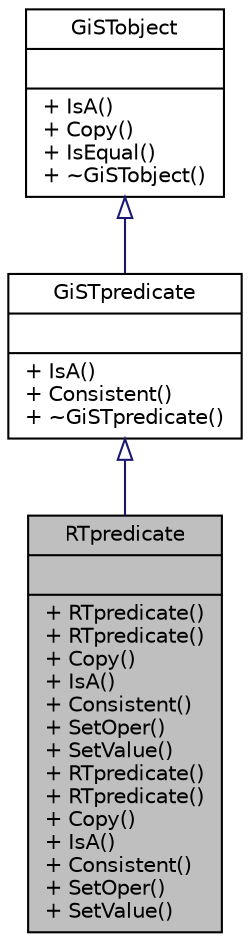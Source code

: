 digraph "RTpredicate"
{
 // INTERACTIVE_SVG=YES
 // LATEX_PDF_SIZE
  edge [fontname="Helvetica",fontsize="10",labelfontname="Helvetica",labelfontsize="10"];
  node [fontname="Helvetica",fontsize="10",shape=record];
  Node1 [label="{RTpredicate\n||+ RTpredicate()\l+ RTpredicate()\l+ Copy()\l+ IsA()\l+ Consistent()\l+ SetOper()\l+ SetValue()\l+ RTpredicate()\l+ RTpredicate()\l+ Copy()\l+ IsA()\l+ Consistent()\l+ SetOper()\l+ SetValue()\l}",height=0.2,width=0.4,color="black", fillcolor="grey75", style="filled", fontcolor="black",tooltip=" "];
  Node2 -> Node1 [dir="back",color="midnightblue",fontsize="10",style="solid",arrowtail="onormal"];
  Node2 [label="{GiSTpredicate\n||+ IsA()\l+ Consistent()\l+ ~GiSTpredicate()\l}",height=0.2,width=0.4,color="black", fillcolor="white", style="filled",URL="$classGiSTpredicate.html",tooltip=" "];
  Node3 -> Node2 [dir="back",color="midnightblue",fontsize="10",style="solid",arrowtail="onormal"];
  Node3 [label="{GiSTobject\n||+ IsA()\l+ Copy()\l+ IsEqual()\l+ ~GiSTobject()\l}",height=0.2,width=0.4,color="black", fillcolor="white", style="filled",URL="$classGiSTobject.html",tooltip=" "];
}
